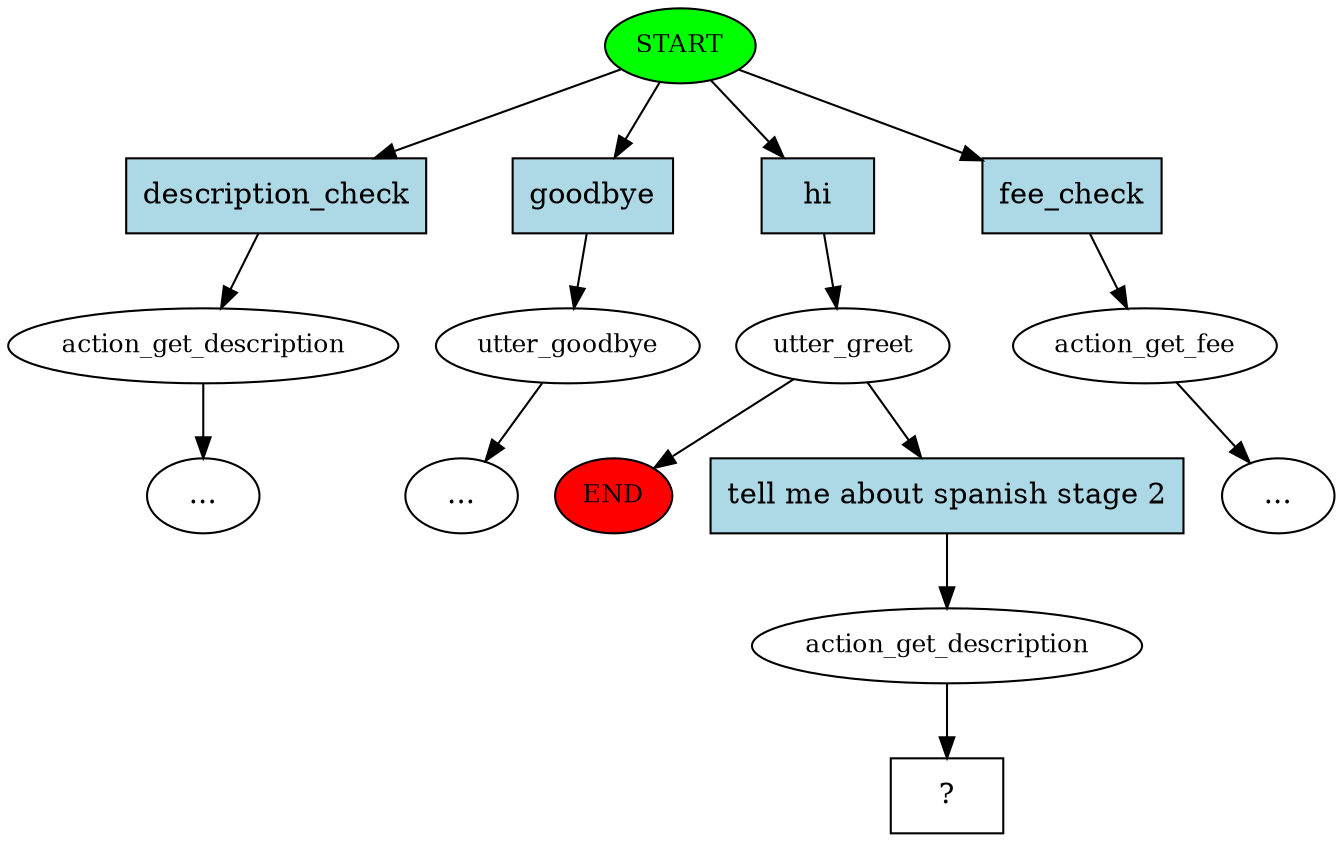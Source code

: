 digraph  {
0 [class="start active", fillcolor=green, fontsize=12, label=START, style=filled];
"-1" [class=end, fillcolor=red, fontsize=12, label=END, style=filled];
1 [class="", fontsize=12, label=action_get_description];
"-3" [class=ellipsis, label="..."];
2 [class="", fontsize=12, label=utter_goodbye];
"-4" [class=ellipsis, label="..."];
3 [class=active, fontsize=12, label=utter_greet];
4 [class="", fontsize=12, label=action_get_fee];
"-5" [class=ellipsis, label="..."];
6 [class=active, fontsize=12, label=action_get_description];
7 [class="intent dashed active", label="  ?  ", shape=rect];
8 [class=intent, fillcolor=lightblue, label=description_check, shape=rect, style=filled];
9 [class=intent, fillcolor=lightblue, label=goodbye, shape=rect, style=filled];
10 [class="intent active", fillcolor=lightblue, label=hi, shape=rect, style=filled];
11 [class=intent, fillcolor=lightblue, label=fee_check, shape=rect, style=filled];
12 [class="intent active", fillcolor=lightblue, label="tell me about spanish stage 2", shape=rect, style=filled];
0 -> 8  [class="", key=0];
0 -> 9  [class="", key=0];
0 -> 10  [class=active, key=0];
0 -> 11  [class="", key=0];
1 -> "-3"  [class="", key=NONE, label=""];
2 -> "-4"  [class="", key=NONE, label=""];
3 -> "-1"  [class="", key=NONE, label=""];
3 -> 12  [class=active, key=0];
4 -> "-5"  [class="", key=NONE, label=""];
6 -> 7  [class=active, key=NONE, label=""];
8 -> 1  [class="", key=0];
9 -> 2  [class="", key=0];
10 -> 3  [class=active, key=0];
11 -> 4  [class="", key=0];
12 -> 6  [class=active, key=0];
}
